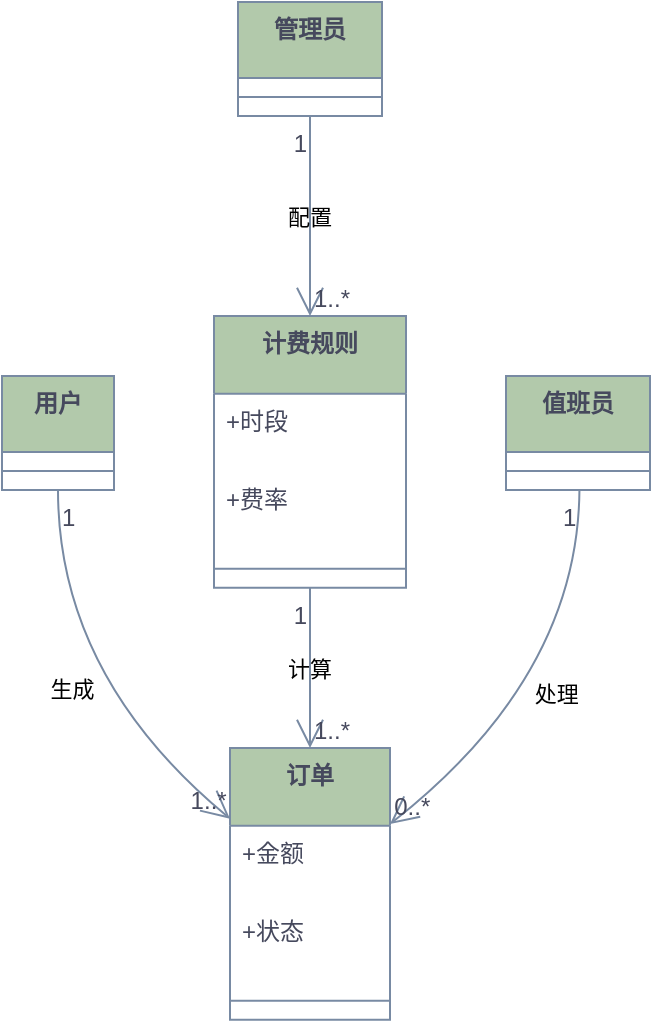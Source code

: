 <mxfile version="26.2.15">
  <diagram name="第 1 页" id="OlKT-M5gLfMeBqyg_Nwd">
    <mxGraphModel dx="1094" dy="815" grid="1" gridSize="10" guides="1" tooltips="1" connect="1" arrows="1" fold="1" page="1" pageScale="1" pageWidth="827" pageHeight="1169" math="0" shadow="0">
      <root>
        <mxCell id="0" />
        <mxCell id="1" parent="0" />
        <mxCell id="D4nXcXS_2H-QXnztD3oc-1" value="用户" style="swimlane;fontStyle=1;align=center;verticalAlign=top;childLayout=stackLayout;horizontal=1;startSize=38;horizontalStack=0;resizeParent=1;resizeParentMax=0;resizeLast=0;collapsible=0;marginBottom=0;labelBackgroundColor=none;fillColor=#B2C9AB;strokeColor=#788AA3;fontColor=#46495D;" vertex="1" parent="1">
          <mxGeometry x="20" y="207" width="56" height="57" as="geometry" />
        </mxCell>
        <mxCell id="D4nXcXS_2H-QXnztD3oc-2" style="line;strokeWidth=1;fillColor=none;align=left;verticalAlign=middle;spacingTop=-1;spacingLeft=3;spacingRight=3;rotatable=0;labelPosition=right;points=[];portConstraint=eastwest;strokeColor=#788AA3;labelBackgroundColor=none;fontColor=#46495D;" vertex="1" parent="D4nXcXS_2H-QXnztD3oc-1">
          <mxGeometry y="38" width="56" height="19" as="geometry" />
        </mxCell>
        <mxCell id="D4nXcXS_2H-QXnztD3oc-3" value="值班员" style="swimlane;fontStyle=1;align=center;verticalAlign=top;childLayout=stackLayout;horizontal=1;startSize=38;horizontalStack=0;resizeParent=1;resizeParentMax=0;resizeLast=0;collapsible=0;marginBottom=0;labelBackgroundColor=none;fillColor=#B2C9AB;strokeColor=#788AA3;fontColor=#46495D;" vertex="1" parent="1">
          <mxGeometry x="272" y="207" width="72" height="57" as="geometry" />
        </mxCell>
        <mxCell id="D4nXcXS_2H-QXnztD3oc-4" style="line;strokeWidth=1;fillColor=none;align=left;verticalAlign=middle;spacingTop=-1;spacingLeft=3;spacingRight=3;rotatable=0;labelPosition=right;points=[];portConstraint=eastwest;strokeColor=#788AA3;labelBackgroundColor=none;fontColor=#46495D;" vertex="1" parent="D4nXcXS_2H-QXnztD3oc-3">
          <mxGeometry y="38" width="72" height="19" as="geometry" />
        </mxCell>
        <mxCell id="D4nXcXS_2H-QXnztD3oc-5" value="管理员" style="swimlane;fontStyle=1;align=center;verticalAlign=top;childLayout=stackLayout;horizontal=1;startSize=38;horizontalStack=0;resizeParent=1;resizeParentMax=0;resizeLast=0;collapsible=0;marginBottom=0;labelBackgroundColor=none;fillColor=#B2C9AB;strokeColor=#788AA3;fontColor=#46495D;" vertex="1" parent="1">
          <mxGeometry x="138" y="20" width="72" height="57" as="geometry" />
        </mxCell>
        <mxCell id="D4nXcXS_2H-QXnztD3oc-6" style="line;strokeWidth=1;fillColor=none;align=left;verticalAlign=middle;spacingTop=-1;spacingLeft=3;spacingRight=3;rotatable=0;labelPosition=right;points=[];portConstraint=eastwest;strokeColor=#788AA3;labelBackgroundColor=none;fontColor=#46495D;" vertex="1" parent="D4nXcXS_2H-QXnztD3oc-5">
          <mxGeometry y="38" width="72" height="19" as="geometry" />
        </mxCell>
        <mxCell id="D4nXcXS_2H-QXnztD3oc-7" value="计费规则" style="swimlane;fontStyle=1;align=center;verticalAlign=top;childLayout=stackLayout;horizontal=1;startSize=38.857;horizontalStack=0;resizeParent=1;resizeParentMax=0;resizeLast=0;collapsible=0;marginBottom=0;labelBackgroundColor=none;fillColor=#B2C9AB;strokeColor=#788AA3;fontColor=#46495D;" vertex="1" parent="1">
          <mxGeometry x="126" y="177" width="96" height="135.857" as="geometry" />
        </mxCell>
        <mxCell id="D4nXcXS_2H-QXnztD3oc-8" value="+时段" style="text;strokeColor=none;fillColor=none;align=left;verticalAlign=top;spacingLeft=4;spacingRight=4;overflow=hidden;rotatable=0;points=[[0,0.5],[1,0.5]];portConstraint=eastwest;labelBackgroundColor=none;fontColor=#46495D;" vertex="1" parent="D4nXcXS_2H-QXnztD3oc-7">
          <mxGeometry y="38.857" width="96" height="39" as="geometry" />
        </mxCell>
        <mxCell id="D4nXcXS_2H-QXnztD3oc-9" value="+费率" style="text;strokeColor=none;fillColor=none;align=left;verticalAlign=top;spacingLeft=4;spacingRight=4;overflow=hidden;rotatable=0;points=[[0,0.5],[1,0.5]];portConstraint=eastwest;labelBackgroundColor=none;fontColor=#46495D;" vertex="1" parent="D4nXcXS_2H-QXnztD3oc-7">
          <mxGeometry y="77.857" width="96" height="39" as="geometry" />
        </mxCell>
        <mxCell id="D4nXcXS_2H-QXnztD3oc-10" style="line;strokeWidth=1;fillColor=none;align=left;verticalAlign=middle;spacingTop=-1;spacingLeft=3;spacingRight=3;rotatable=0;labelPosition=right;points=[];portConstraint=eastwest;strokeColor=#788AA3;labelBackgroundColor=none;fontColor=#46495D;" vertex="1" parent="D4nXcXS_2H-QXnztD3oc-7">
          <mxGeometry y="116.857" width="96" height="19" as="geometry" />
        </mxCell>
        <mxCell id="D4nXcXS_2H-QXnztD3oc-11" value="订单" style="swimlane;fontStyle=1;align=center;verticalAlign=top;childLayout=stackLayout;horizontal=1;startSize=38.857;horizontalStack=0;resizeParent=1;resizeParentMax=0;resizeLast=0;collapsible=0;marginBottom=0;labelBackgroundColor=none;fillColor=#B2C9AB;strokeColor=#788AA3;fontColor=#46495D;" vertex="1" parent="1">
          <mxGeometry x="134" y="393" width="80" height="135.857" as="geometry" />
        </mxCell>
        <mxCell id="D4nXcXS_2H-QXnztD3oc-12" value="+金额" style="text;strokeColor=none;fillColor=none;align=left;verticalAlign=top;spacingLeft=4;spacingRight=4;overflow=hidden;rotatable=0;points=[[0,0.5],[1,0.5]];portConstraint=eastwest;labelBackgroundColor=none;fontColor=#46495D;" vertex="1" parent="D4nXcXS_2H-QXnztD3oc-11">
          <mxGeometry y="38.857" width="80" height="39" as="geometry" />
        </mxCell>
        <mxCell id="D4nXcXS_2H-QXnztD3oc-13" value="+状态" style="text;strokeColor=none;fillColor=none;align=left;verticalAlign=top;spacingLeft=4;spacingRight=4;overflow=hidden;rotatable=0;points=[[0,0.5],[1,0.5]];portConstraint=eastwest;labelBackgroundColor=none;fontColor=#46495D;" vertex="1" parent="D4nXcXS_2H-QXnztD3oc-11">
          <mxGeometry y="77.857" width="80" height="39" as="geometry" />
        </mxCell>
        <mxCell id="D4nXcXS_2H-QXnztD3oc-14" style="line;strokeWidth=1;fillColor=none;align=left;verticalAlign=middle;spacingTop=-1;spacingLeft=3;spacingRight=3;rotatable=0;labelPosition=right;points=[];portConstraint=eastwest;strokeColor=#788AA3;labelBackgroundColor=none;fontColor=#46495D;" vertex="1" parent="D4nXcXS_2H-QXnztD3oc-11">
          <mxGeometry y="116.857" width="80" height="19" as="geometry" />
        </mxCell>
        <mxCell id="D4nXcXS_2H-QXnztD3oc-15" value="生成" style="curved=1;startArrow=none;endArrow=open;endSize=12;exitX=0.5;exitY=1;entryX=0;entryY=0.26;rounded=0;labelBackgroundColor=none;strokeColor=#788AA3;fontColor=default;" edge="1" parent="1" source="D4nXcXS_2H-QXnztD3oc-1" target="D4nXcXS_2H-QXnztD3oc-11">
          <mxGeometry relative="1" as="geometry">
            <Array as="points">
              <mxPoint x="48" y="357" />
            </Array>
          </mxGeometry>
        </mxCell>
        <mxCell id="D4nXcXS_2H-QXnztD3oc-16" value="1" style="edgeLabel;resizable=0;labelBackgroundColor=none;fontSize=12;align=left;verticalAlign=top;fontColor=#46495D;" vertex="1" parent="D4nXcXS_2H-QXnztD3oc-15">
          <mxGeometry x="-1" relative="1" as="geometry" />
        </mxCell>
        <mxCell id="D4nXcXS_2H-QXnztD3oc-17" value="1..*" style="edgeLabel;resizable=0;labelBackgroundColor=none;fontSize=12;align=right;verticalAlign=bottom;fontColor=#46495D;" vertex="1" parent="D4nXcXS_2H-QXnztD3oc-15">
          <mxGeometry x="1" relative="1" as="geometry" />
        </mxCell>
        <mxCell id="D4nXcXS_2H-QXnztD3oc-18" value="计算" style="curved=1;startArrow=none;endArrow=open;endSize=12;exitX=0.5;exitY=1;entryX=0.5;entryY=0;rounded=0;labelBackgroundColor=none;strokeColor=#788AA3;fontColor=default;" edge="1" parent="1" source="D4nXcXS_2H-QXnztD3oc-7" target="D4nXcXS_2H-QXnztD3oc-11">
          <mxGeometry relative="1" as="geometry">
            <Array as="points" />
          </mxGeometry>
        </mxCell>
        <mxCell id="D4nXcXS_2H-QXnztD3oc-19" value="1" style="edgeLabel;resizable=0;labelBackgroundColor=none;fontSize=12;align=right;verticalAlign=top;fontColor=#46495D;" vertex="1" parent="D4nXcXS_2H-QXnztD3oc-18">
          <mxGeometry x="-1" relative="1" as="geometry" />
        </mxCell>
        <mxCell id="D4nXcXS_2H-QXnztD3oc-20" value="1..*" style="edgeLabel;resizable=0;labelBackgroundColor=none;fontSize=12;align=left;verticalAlign=bottom;fontColor=#46495D;" vertex="1" parent="D4nXcXS_2H-QXnztD3oc-18">
          <mxGeometry x="1" relative="1" as="geometry" />
        </mxCell>
        <mxCell id="D4nXcXS_2H-QXnztD3oc-21" value="处理" style="curved=1;startArrow=none;endArrow=open;endSize=12;exitX=0.51;exitY=1;entryX=1;entryY=0.28;rounded=0;labelBackgroundColor=none;strokeColor=#788AA3;fontColor=default;" edge="1" parent="1" source="D4nXcXS_2H-QXnztD3oc-3" target="D4nXcXS_2H-QXnztD3oc-11">
          <mxGeometry relative="1" as="geometry">
            <Array as="points">
              <mxPoint x="308" y="357" />
            </Array>
          </mxGeometry>
        </mxCell>
        <mxCell id="D4nXcXS_2H-QXnztD3oc-22" value="1" style="edgeLabel;resizable=0;labelBackgroundColor=none;fontSize=12;align=right;verticalAlign=top;fontColor=#46495D;" vertex="1" parent="D4nXcXS_2H-QXnztD3oc-21">
          <mxGeometry x="-1" relative="1" as="geometry" />
        </mxCell>
        <mxCell id="D4nXcXS_2H-QXnztD3oc-23" value="0..*" style="edgeLabel;resizable=0;labelBackgroundColor=none;fontSize=12;align=left;verticalAlign=bottom;fontColor=#46495D;" vertex="1" parent="D4nXcXS_2H-QXnztD3oc-21">
          <mxGeometry x="1" relative="1" as="geometry" />
        </mxCell>
        <mxCell id="D4nXcXS_2H-QXnztD3oc-24" value="配置" style="curved=1;startArrow=none;endArrow=open;endSize=12;exitX=0.5;exitY=1;entryX=0.5;entryY=0;rounded=0;labelBackgroundColor=none;strokeColor=#788AA3;fontColor=default;" edge="1" parent="1" source="D4nXcXS_2H-QXnztD3oc-5" target="D4nXcXS_2H-QXnztD3oc-7">
          <mxGeometry relative="1" as="geometry">
            <Array as="points" />
          </mxGeometry>
        </mxCell>
        <mxCell id="D4nXcXS_2H-QXnztD3oc-25" value="1" style="edgeLabel;resizable=0;labelBackgroundColor=none;fontSize=12;align=right;verticalAlign=top;fontColor=#46495D;" vertex="1" parent="D4nXcXS_2H-QXnztD3oc-24">
          <mxGeometry x="-1" relative="1" as="geometry" />
        </mxCell>
        <mxCell id="D4nXcXS_2H-QXnztD3oc-26" value="1..*" style="edgeLabel;resizable=0;labelBackgroundColor=none;fontSize=12;align=left;verticalAlign=bottom;fontColor=#46495D;" vertex="1" parent="D4nXcXS_2H-QXnztD3oc-24">
          <mxGeometry x="1" relative="1" as="geometry" />
        </mxCell>
      </root>
    </mxGraphModel>
  </diagram>
</mxfile>
